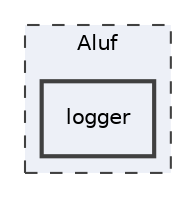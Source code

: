 digraph "C:/Users/user/OneDrive/REPOS/DavidkaBenAvraham/Katia/Aluf/logger"
{
 // LATEX_PDF_SIZE
  edge [fontname="Helvetica",fontsize="10",labelfontname="Helvetica",labelfontsize="10"];
  node [fontname="Helvetica",fontsize="10",shape=record];
  compound=true
  subgraph clusterdir_ed9cca3ff638ca45bfb2d6e153ca4178 {
    graph [ bgcolor="#edf0f7", pencolor="grey25", style="filled,dashed,", label="Aluf", fontname="Helvetica", fontsize="10", URL="dir_ed9cca3ff638ca45bfb2d6e153ca4178.html"]
  dir_97b4de22bc7dcffdd5bcabad0a2c6fd3 [shape=box, label="logger", style="filled,bold,", fillcolor="#edf0f7", color="grey25", URL="dir_97b4de22bc7dcffdd5bcabad0a2c6fd3.html"];
  }
}
